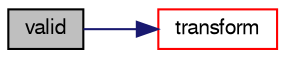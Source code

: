 digraph "valid"
{
  bgcolor="transparent";
  edge [fontname="FreeSans",fontsize="10",labelfontname="FreeSans",labelfontsize="10"];
  node [fontname="FreeSans",fontsize="10",shape=record];
  rankdir="LR";
  Node22 [label="valid",height=0.2,width=0.4,color="black", fillcolor="grey75", style="filled", fontcolor="black"];
  Node22 -> Node23 [color="midnightblue",fontsize="10",style="solid",fontname="FreeSans"];
  Node23 [label="transform",height=0.2,width=0.4,color="red",URL="$a24678.html#aec6003c0a470f70f625744e6fc032cb0",tooltip="Apply rotation matrix. "];
}
